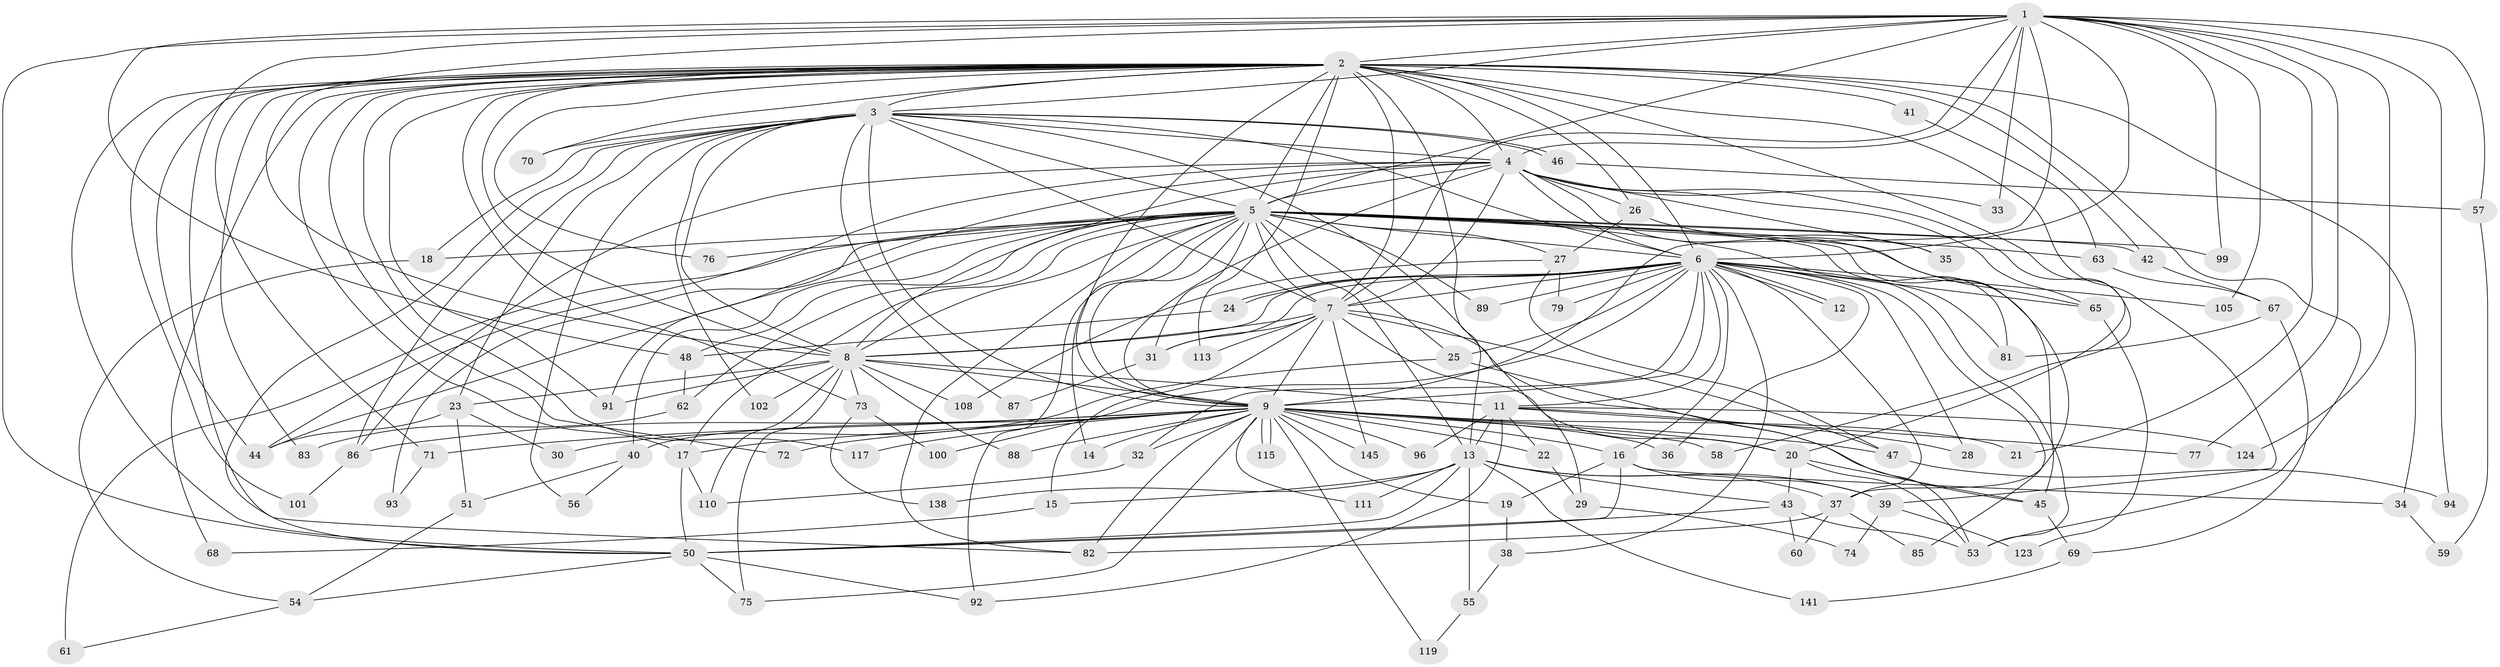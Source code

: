 // original degree distribution, {21: 0.013513513513513514, 22: 0.006756756756756757, 20: 0.006756756756756757, 37: 0.013513513513513514, 34: 0.006756756756756757, 17: 0.006756756756756757, 18: 0.006756756756756757, 23: 0.006756756756756757, 9: 0.006756756756756757, 2: 0.527027027027027, 13: 0.006756756756756757, 4: 0.0945945945945946, 6: 0.02027027027027027, 5: 0.04054054054054054, 3: 0.22972972972972974, 8: 0.006756756756756757}
// Generated by graph-tools (version 1.1) at 2025/17/03/04/25 18:17:32]
// undirected, 103 vertices, 252 edges
graph export_dot {
graph [start="1"]
  node [color=gray90,style=filled];
  1;
  2 [super="+10"];
  3 [super="+126+120"];
  4 [super="+52+140+80"];
  5 [super="+84+90+144+131"];
  6 [super="+109+129+130+146+104"];
  7 [super="+98"];
  8;
  9;
  11;
  12;
  13;
  14;
  15 [super="+66"];
  16;
  17;
  18;
  19;
  20;
  21;
  22;
  23;
  24 [super="+118"];
  25;
  26;
  27;
  28;
  29;
  30;
  31;
  32;
  33;
  34;
  35 [super="+116"];
  36;
  37 [super="+49"];
  38;
  39 [super="+78"];
  40 [super="+136"];
  41;
  42;
  43 [super="+139"];
  44 [super="+128"];
  45;
  46;
  47 [super="+142"];
  48;
  50 [super="+64+95+121+112"];
  51;
  53 [super="+114+125+134"];
  54;
  55;
  56;
  57;
  58;
  59;
  60;
  61;
  62;
  63;
  65 [super="+106"];
  67;
  68;
  69;
  70;
  71;
  72;
  73;
  74;
  75 [super="+127"];
  76;
  77;
  79;
  81 [super="+137"];
  82 [super="+103"];
  83;
  85;
  86 [super="+135"];
  87;
  88;
  89;
  91 [super="+143"];
  92;
  93 [super="+147"];
  94;
  96;
  99;
  100;
  101;
  102;
  105;
  108;
  110 [super="+148"];
  111;
  113;
  115;
  117;
  119;
  123;
  124;
  138;
  141;
  145;
  1 -- 2 [weight=2];
  1 -- 3;
  1 -- 4;
  1 -- 5;
  1 -- 6 [weight=2];
  1 -- 7;
  1 -- 8;
  1 -- 9;
  1 -- 21;
  1 -- 33;
  1 -- 48;
  1 -- 50;
  1 -- 57;
  1 -- 77;
  1 -- 94;
  1 -- 99;
  1 -- 105;
  1 -- 124;
  1 -- 82;
  2 -- 3 [weight=2];
  2 -- 4 [weight=3];
  2 -- 5 [weight=3];
  2 -- 6 [weight=3];
  2 -- 7 [weight=2];
  2 -- 8 [weight=2];
  2 -- 9 [weight=3];
  2 -- 17;
  2 -- 34;
  2 -- 39;
  2 -- 42;
  2 -- 50;
  2 -- 68;
  2 -- 70;
  2 -- 72;
  2 -- 76;
  2 -- 83;
  2 -- 101;
  2 -- 91;
  2 -- 71;
  2 -- 73;
  2 -- 13;
  2 -- 26;
  2 -- 41;
  2 -- 44;
  2 -- 113;
  2 -- 117;
  2 -- 53;
  2 -- 58;
  3 -- 4 [weight=2];
  3 -- 5;
  3 -- 6;
  3 -- 7;
  3 -- 8;
  3 -- 9;
  3 -- 18;
  3 -- 23;
  3 -- 29;
  3 -- 46;
  3 -- 46;
  3 -- 56;
  3 -- 70;
  3 -- 86;
  3 -- 87;
  3 -- 102;
  3 -- 50;
  4 -- 5 [weight=2];
  4 -- 6;
  4 -- 7;
  4 -- 8;
  4 -- 9;
  4 -- 26;
  4 -- 33;
  4 -- 35 [weight=2];
  4 -- 65;
  4 -- 37;
  4 -- 44;
  4 -- 91;
  4 -- 20;
  4 -- 86;
  5 -- 6 [weight=2];
  5 -- 7;
  5 -- 8;
  5 -- 9;
  5 -- 14;
  5 -- 18;
  5 -- 25;
  5 -- 27;
  5 -- 31;
  5 -- 40 [weight=2];
  5 -- 42;
  5 -- 48;
  5 -- 53;
  5 -- 61;
  5 -- 62;
  5 -- 63;
  5 -- 76;
  5 -- 81;
  5 -- 89;
  5 -- 92;
  5 -- 93 [weight=2];
  5 -- 99;
  5 -- 65;
  5 -- 82;
  5 -- 17;
  5 -- 44;
  5 -- 45;
  5 -- 13;
  6 -- 7;
  6 -- 8;
  6 -- 9 [weight=3];
  6 -- 11;
  6 -- 12;
  6 -- 12;
  6 -- 16;
  6 -- 24;
  6 -- 24;
  6 -- 25;
  6 -- 28;
  6 -- 31;
  6 -- 32;
  6 -- 36;
  6 -- 37;
  6 -- 38;
  6 -- 65;
  6 -- 79;
  6 -- 85;
  6 -- 89;
  6 -- 100;
  6 -- 105;
  6 -- 81;
  7 -- 8;
  7 -- 9;
  7 -- 15 [weight=2];
  7 -- 20;
  7 -- 47;
  7 -- 113;
  7 -- 145;
  7 -- 31;
  7 -- 53;
  8 -- 9;
  8 -- 11;
  8 -- 23;
  8 -- 73;
  8 -- 88;
  8 -- 91;
  8 -- 102;
  8 -- 108;
  8 -- 110;
  8 -- 75;
  9 -- 14;
  9 -- 16;
  9 -- 17;
  9 -- 19;
  9 -- 20;
  9 -- 21;
  9 -- 22;
  9 -- 32;
  9 -- 36;
  9 -- 40;
  9 -- 47;
  9 -- 58;
  9 -- 71;
  9 -- 72;
  9 -- 75;
  9 -- 82;
  9 -- 88;
  9 -- 96;
  9 -- 111;
  9 -- 115;
  9 -- 115;
  9 -- 117;
  9 -- 119;
  9 -- 145;
  9 -- 86;
  11 -- 13;
  11 -- 22;
  11 -- 28;
  11 -- 77;
  11 -- 92;
  11 -- 96;
  11 -- 124;
  13 -- 15;
  13 -- 37;
  13 -- 43 [weight=2];
  13 -- 55;
  13 -- 111;
  13 -- 138;
  13 -- 141;
  13 -- 39;
  13 -- 50;
  15 -- 68;
  16 -- 19;
  16 -- 34;
  16 -- 39;
  16 -- 50;
  17 -- 110;
  17 -- 50;
  18 -- 54;
  19 -- 38;
  20 -- 43;
  20 -- 45;
  20 -- 53;
  22 -- 29;
  23 -- 30;
  23 -- 44;
  23 -- 51;
  24 -- 48;
  25 -- 30;
  25 -- 45;
  26 -- 27;
  26 -- 35;
  27 -- 79;
  27 -- 108;
  27 -- 47;
  29 -- 74;
  31 -- 87;
  32 -- 110;
  34 -- 59;
  37 -- 60;
  37 -- 82;
  37 -- 85;
  38 -- 55;
  39 -- 74;
  39 -- 123;
  40 -- 51;
  40 -- 56;
  41 -- 63;
  42 -- 67;
  43 -- 53;
  43 -- 60;
  43 -- 50;
  45 -- 69;
  46 -- 57;
  47 -- 94;
  48 -- 62;
  50 -- 75;
  50 -- 92;
  50 -- 54;
  51 -- 54;
  54 -- 61;
  55 -- 119;
  57 -- 59;
  62 -- 83;
  63 -- 67;
  65 -- 123;
  67 -- 69;
  67 -- 81;
  69 -- 141;
  71 -- 93;
  73 -- 100;
  73 -- 138;
  86 -- 101;
}
